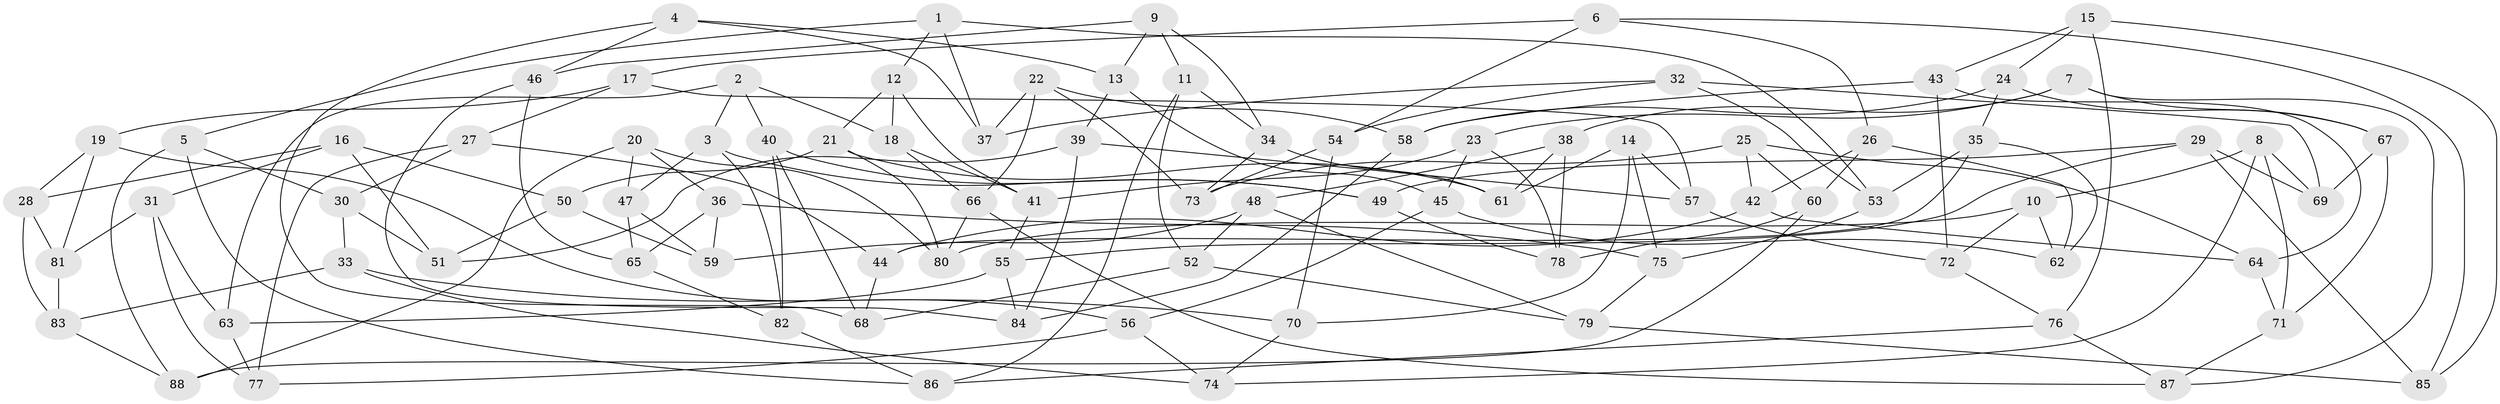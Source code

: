 // coarse degree distribution, {3: 0.11320754716981132, 8: 0.05660377358490566, 4: 0.7169811320754716, 10: 0.07547169811320754, 5: 0.018867924528301886, 9: 0.018867924528301886}
// Generated by graph-tools (version 1.1) at 2025/53/03/04/25 22:53:54]
// undirected, 88 vertices, 176 edges
graph export_dot {
  node [color=gray90,style=filled];
  1;
  2;
  3;
  4;
  5;
  6;
  7;
  8;
  9;
  10;
  11;
  12;
  13;
  14;
  15;
  16;
  17;
  18;
  19;
  20;
  21;
  22;
  23;
  24;
  25;
  26;
  27;
  28;
  29;
  30;
  31;
  32;
  33;
  34;
  35;
  36;
  37;
  38;
  39;
  40;
  41;
  42;
  43;
  44;
  45;
  46;
  47;
  48;
  49;
  50;
  51;
  52;
  53;
  54;
  55;
  56;
  57;
  58;
  59;
  60;
  61;
  62;
  63;
  64;
  65;
  66;
  67;
  68;
  69;
  70;
  71;
  72;
  73;
  74;
  75;
  76;
  77;
  78;
  79;
  80;
  81;
  82;
  83;
  84;
  85;
  86;
  87;
  88;
  1 -- 37;
  1 -- 53;
  1 -- 12;
  1 -- 5;
  2 -- 3;
  2 -- 63;
  2 -- 18;
  2 -- 40;
  3 -- 47;
  3 -- 49;
  3 -- 82;
  4 -- 46;
  4 -- 68;
  4 -- 37;
  4 -- 13;
  5 -- 30;
  5 -- 86;
  5 -- 88;
  6 -- 17;
  6 -- 26;
  6 -- 85;
  6 -- 54;
  7 -- 87;
  7 -- 67;
  7 -- 38;
  7 -- 23;
  8 -- 74;
  8 -- 69;
  8 -- 10;
  8 -- 71;
  9 -- 34;
  9 -- 11;
  9 -- 46;
  9 -- 13;
  10 -- 80;
  10 -- 72;
  10 -- 62;
  11 -- 34;
  11 -- 52;
  11 -- 86;
  12 -- 41;
  12 -- 18;
  12 -- 21;
  13 -- 45;
  13 -- 39;
  14 -- 57;
  14 -- 70;
  14 -- 75;
  14 -- 61;
  15 -- 85;
  15 -- 43;
  15 -- 76;
  15 -- 24;
  16 -- 28;
  16 -- 50;
  16 -- 31;
  16 -- 51;
  17 -- 19;
  17 -- 27;
  17 -- 57;
  18 -- 66;
  18 -- 41;
  19 -- 56;
  19 -- 81;
  19 -- 28;
  20 -- 36;
  20 -- 80;
  20 -- 47;
  20 -- 88;
  21 -- 50;
  21 -- 61;
  21 -- 80;
  22 -- 58;
  22 -- 37;
  22 -- 66;
  22 -- 73;
  23 -- 41;
  23 -- 45;
  23 -- 78;
  24 -- 35;
  24 -- 58;
  24 -- 67;
  25 -- 60;
  25 -- 42;
  25 -- 73;
  25 -- 64;
  26 -- 42;
  26 -- 60;
  26 -- 62;
  27 -- 30;
  27 -- 44;
  27 -- 77;
  28 -- 81;
  28 -- 83;
  29 -- 49;
  29 -- 85;
  29 -- 69;
  29 -- 55;
  30 -- 51;
  30 -- 33;
  31 -- 63;
  31 -- 77;
  31 -- 81;
  32 -- 69;
  32 -- 54;
  32 -- 37;
  32 -- 53;
  33 -- 70;
  33 -- 74;
  33 -- 83;
  34 -- 61;
  34 -- 73;
  35 -- 62;
  35 -- 44;
  35 -- 53;
  36 -- 59;
  36 -- 65;
  36 -- 75;
  38 -- 78;
  38 -- 61;
  38 -- 48;
  39 -- 57;
  39 -- 51;
  39 -- 84;
  40 -- 49;
  40 -- 68;
  40 -- 82;
  41 -- 55;
  42 -- 44;
  42 -- 64;
  43 -- 58;
  43 -- 72;
  43 -- 64;
  44 -- 68;
  45 -- 56;
  45 -- 62;
  46 -- 84;
  46 -- 65;
  47 -- 65;
  47 -- 59;
  48 -- 52;
  48 -- 59;
  48 -- 79;
  49 -- 78;
  50 -- 59;
  50 -- 51;
  52 -- 68;
  52 -- 79;
  53 -- 75;
  54 -- 73;
  54 -- 70;
  55 -- 84;
  55 -- 63;
  56 -- 77;
  56 -- 74;
  57 -- 72;
  58 -- 84;
  60 -- 78;
  60 -- 88;
  63 -- 77;
  64 -- 71;
  65 -- 82;
  66 -- 80;
  66 -- 87;
  67 -- 71;
  67 -- 69;
  70 -- 74;
  71 -- 87;
  72 -- 76;
  75 -- 79;
  76 -- 86;
  76 -- 87;
  79 -- 85;
  81 -- 83;
  82 -- 86;
  83 -- 88;
}
